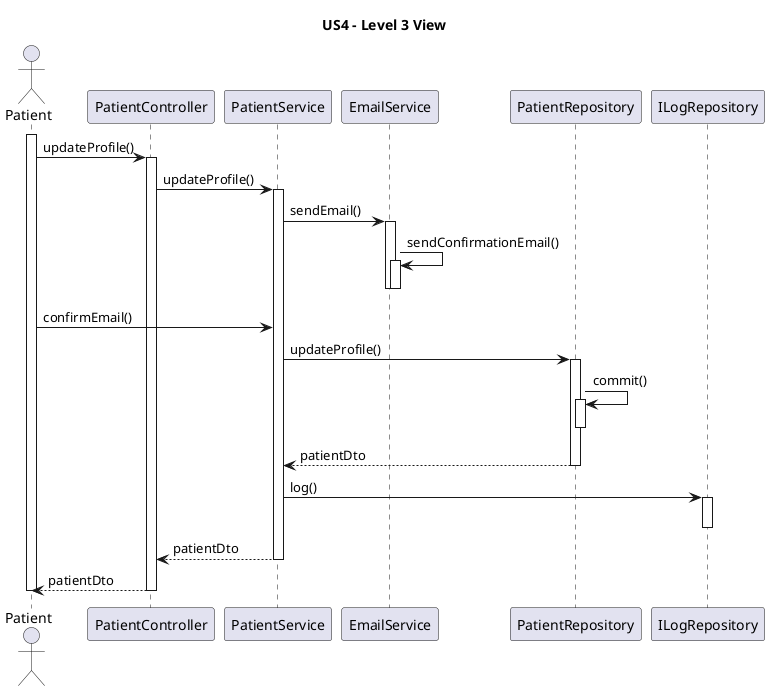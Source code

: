 @startuml

'As a Patient, I want to update my user profile, so that I can change my personal details and preferences.

'Acceptance Criteria:

'Patients can log in and update their profile details (e.g., name, contact information, preferences).
'Changes to sensitive data, such as email, trigger an additional verification step (e.g., confirmation email).
'All profile updates are securely stored in the system.
'The system logs all changes made to the patient's profile for audit purposes.

title US4 - Level 3 View

actor Patient as p
participant "PatientController" as pc
participant "PatientService" as ps
participant "EmailService" as es
participant "PatientRepository" as pr
participant "ILogRepository" as ilr

activate p
p -> pc: updateProfile()
activate pc
pc -> ps: updateProfile()
activate ps


    ps -> es: sendEmail()
    activate es
    es -> es : sendConfirmationEmail()
    activate es
    deactivate es
    deactivate es
    p -> ps: confirmEmail()
    
    ps -> pr: updateProfile()
    activate pr
    pr -> pr : commit()
    activate pr
    deactivate pr
    pr --> ps : patientDto
    deactivate pr
    ps -> ilr: log()
    activate ilr
    deactivate ilr
    ps --> pc: patientDto
    deactivate ps
    pc --> p: patientDto
    deactivate pc
    deactivate p
    



@enduml